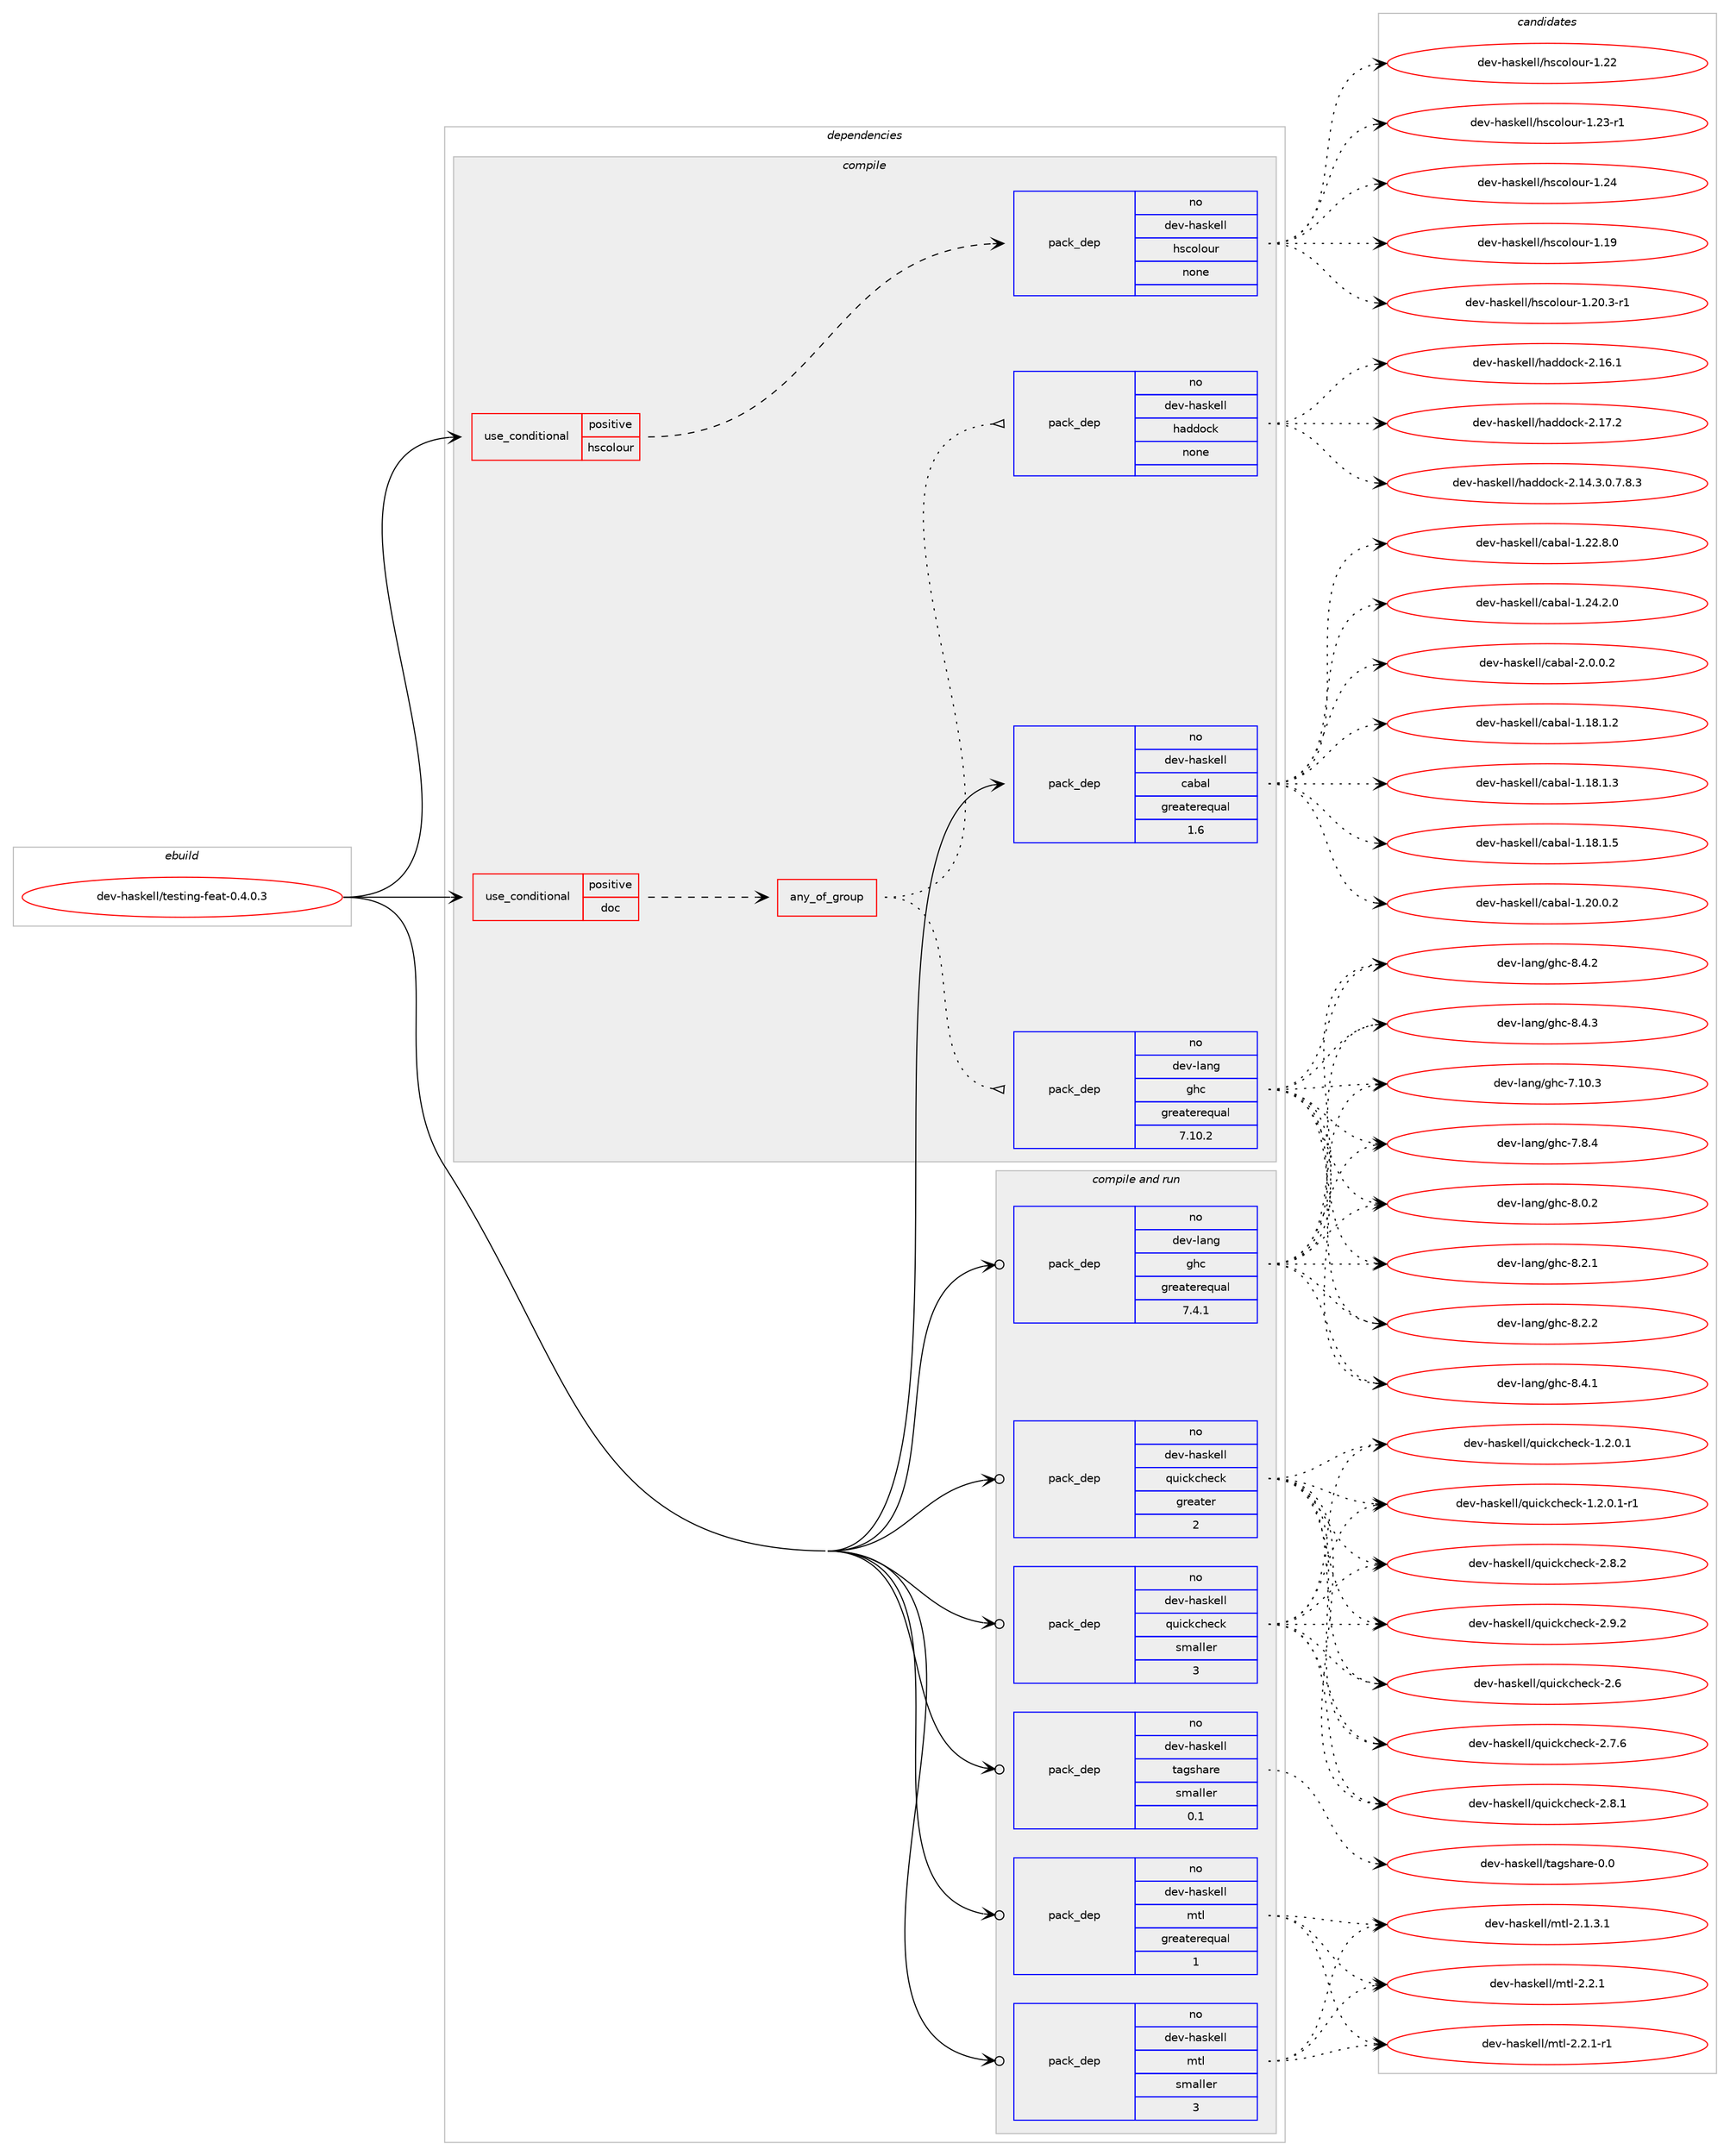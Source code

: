 digraph prolog {

# *************
# Graph options
# *************

newrank=true;
concentrate=true;
compound=true;
graph [rankdir=LR,fontname=Helvetica,fontsize=10,ranksep=1.5];#, ranksep=2.5, nodesep=0.2];
edge  [arrowhead=vee];
node  [fontname=Helvetica,fontsize=10];

# **********
# The ebuild
# **********

subgraph cluster_leftcol {
color=gray;
rank=same;
label=<<i>ebuild</i>>;
id [label="dev-haskell/testing-feat-0.4.0.3", color=red, width=4, href="../dev-haskell/testing-feat-0.4.0.3.svg"];
}

# ****************
# The dependencies
# ****************

subgraph cluster_midcol {
color=gray;
label=<<i>dependencies</i>>;
subgraph cluster_compile {
fillcolor="#eeeeee";
style=filled;
label=<<i>compile</i>>;
subgraph cond361711 {
dependency1345669 [label=<<TABLE BORDER="0" CELLBORDER="1" CELLSPACING="0" CELLPADDING="4"><TR><TD ROWSPAN="3" CELLPADDING="10">use_conditional</TD></TR><TR><TD>positive</TD></TR><TR><TD>doc</TD></TR></TABLE>>, shape=none, color=red];
subgraph any21647 {
dependency1345670 [label=<<TABLE BORDER="0" CELLBORDER="1" CELLSPACING="0" CELLPADDING="4"><TR><TD CELLPADDING="10">any_of_group</TD></TR></TABLE>>, shape=none, color=red];subgraph pack961759 {
dependency1345671 [label=<<TABLE BORDER="0" CELLBORDER="1" CELLSPACING="0" CELLPADDING="4" WIDTH="220"><TR><TD ROWSPAN="6" CELLPADDING="30">pack_dep</TD></TR><TR><TD WIDTH="110">no</TD></TR><TR><TD>dev-haskell</TD></TR><TR><TD>haddock</TD></TR><TR><TD>none</TD></TR><TR><TD></TD></TR></TABLE>>, shape=none, color=blue];
}
dependency1345670:e -> dependency1345671:w [weight=20,style="dotted",arrowhead="oinv"];
subgraph pack961760 {
dependency1345672 [label=<<TABLE BORDER="0" CELLBORDER="1" CELLSPACING="0" CELLPADDING="4" WIDTH="220"><TR><TD ROWSPAN="6" CELLPADDING="30">pack_dep</TD></TR><TR><TD WIDTH="110">no</TD></TR><TR><TD>dev-lang</TD></TR><TR><TD>ghc</TD></TR><TR><TD>greaterequal</TD></TR><TR><TD>7.10.2</TD></TR></TABLE>>, shape=none, color=blue];
}
dependency1345670:e -> dependency1345672:w [weight=20,style="dotted",arrowhead="oinv"];
}
dependency1345669:e -> dependency1345670:w [weight=20,style="dashed",arrowhead="vee"];
}
id:e -> dependency1345669:w [weight=20,style="solid",arrowhead="vee"];
subgraph cond361712 {
dependency1345673 [label=<<TABLE BORDER="0" CELLBORDER="1" CELLSPACING="0" CELLPADDING="4"><TR><TD ROWSPAN="3" CELLPADDING="10">use_conditional</TD></TR><TR><TD>positive</TD></TR><TR><TD>hscolour</TD></TR></TABLE>>, shape=none, color=red];
subgraph pack961761 {
dependency1345674 [label=<<TABLE BORDER="0" CELLBORDER="1" CELLSPACING="0" CELLPADDING="4" WIDTH="220"><TR><TD ROWSPAN="6" CELLPADDING="30">pack_dep</TD></TR><TR><TD WIDTH="110">no</TD></TR><TR><TD>dev-haskell</TD></TR><TR><TD>hscolour</TD></TR><TR><TD>none</TD></TR><TR><TD></TD></TR></TABLE>>, shape=none, color=blue];
}
dependency1345673:e -> dependency1345674:w [weight=20,style="dashed",arrowhead="vee"];
}
id:e -> dependency1345673:w [weight=20,style="solid",arrowhead="vee"];
subgraph pack961762 {
dependency1345675 [label=<<TABLE BORDER="0" CELLBORDER="1" CELLSPACING="0" CELLPADDING="4" WIDTH="220"><TR><TD ROWSPAN="6" CELLPADDING="30">pack_dep</TD></TR><TR><TD WIDTH="110">no</TD></TR><TR><TD>dev-haskell</TD></TR><TR><TD>cabal</TD></TR><TR><TD>greaterequal</TD></TR><TR><TD>1.6</TD></TR></TABLE>>, shape=none, color=blue];
}
id:e -> dependency1345675:w [weight=20,style="solid",arrowhead="vee"];
}
subgraph cluster_compileandrun {
fillcolor="#eeeeee";
style=filled;
label=<<i>compile and run</i>>;
subgraph pack961763 {
dependency1345676 [label=<<TABLE BORDER="0" CELLBORDER="1" CELLSPACING="0" CELLPADDING="4" WIDTH="220"><TR><TD ROWSPAN="6" CELLPADDING="30">pack_dep</TD></TR><TR><TD WIDTH="110">no</TD></TR><TR><TD>dev-haskell</TD></TR><TR><TD>mtl</TD></TR><TR><TD>greaterequal</TD></TR><TR><TD>1</TD></TR></TABLE>>, shape=none, color=blue];
}
id:e -> dependency1345676:w [weight=20,style="solid",arrowhead="odotvee"];
subgraph pack961764 {
dependency1345677 [label=<<TABLE BORDER="0" CELLBORDER="1" CELLSPACING="0" CELLPADDING="4" WIDTH="220"><TR><TD ROWSPAN="6" CELLPADDING="30">pack_dep</TD></TR><TR><TD WIDTH="110">no</TD></TR><TR><TD>dev-haskell</TD></TR><TR><TD>mtl</TD></TR><TR><TD>smaller</TD></TR><TR><TD>3</TD></TR></TABLE>>, shape=none, color=blue];
}
id:e -> dependency1345677:w [weight=20,style="solid",arrowhead="odotvee"];
subgraph pack961765 {
dependency1345678 [label=<<TABLE BORDER="0" CELLBORDER="1" CELLSPACING="0" CELLPADDING="4" WIDTH="220"><TR><TD ROWSPAN="6" CELLPADDING="30">pack_dep</TD></TR><TR><TD WIDTH="110">no</TD></TR><TR><TD>dev-haskell</TD></TR><TR><TD>quickcheck</TD></TR><TR><TD>greater</TD></TR><TR><TD>2</TD></TR></TABLE>>, shape=none, color=blue];
}
id:e -> dependency1345678:w [weight=20,style="solid",arrowhead="odotvee"];
subgraph pack961766 {
dependency1345679 [label=<<TABLE BORDER="0" CELLBORDER="1" CELLSPACING="0" CELLPADDING="4" WIDTH="220"><TR><TD ROWSPAN="6" CELLPADDING="30">pack_dep</TD></TR><TR><TD WIDTH="110">no</TD></TR><TR><TD>dev-haskell</TD></TR><TR><TD>quickcheck</TD></TR><TR><TD>smaller</TD></TR><TR><TD>3</TD></TR></TABLE>>, shape=none, color=blue];
}
id:e -> dependency1345679:w [weight=20,style="solid",arrowhead="odotvee"];
subgraph pack961767 {
dependency1345680 [label=<<TABLE BORDER="0" CELLBORDER="1" CELLSPACING="0" CELLPADDING="4" WIDTH="220"><TR><TD ROWSPAN="6" CELLPADDING="30">pack_dep</TD></TR><TR><TD WIDTH="110">no</TD></TR><TR><TD>dev-haskell</TD></TR><TR><TD>tagshare</TD></TR><TR><TD>smaller</TD></TR><TR><TD>0.1</TD></TR></TABLE>>, shape=none, color=blue];
}
id:e -> dependency1345680:w [weight=20,style="solid",arrowhead="odotvee"];
subgraph pack961768 {
dependency1345681 [label=<<TABLE BORDER="0" CELLBORDER="1" CELLSPACING="0" CELLPADDING="4" WIDTH="220"><TR><TD ROWSPAN="6" CELLPADDING="30">pack_dep</TD></TR><TR><TD WIDTH="110">no</TD></TR><TR><TD>dev-lang</TD></TR><TR><TD>ghc</TD></TR><TR><TD>greaterequal</TD></TR><TR><TD>7.4.1</TD></TR></TABLE>>, shape=none, color=blue];
}
id:e -> dependency1345681:w [weight=20,style="solid",arrowhead="odotvee"];
}
subgraph cluster_run {
fillcolor="#eeeeee";
style=filled;
label=<<i>run</i>>;
}
}

# **************
# The candidates
# **************

subgraph cluster_choices {
rank=same;
color=gray;
label=<<i>candidates</i>>;

subgraph choice961759 {
color=black;
nodesep=1;
choice1001011184510497115107101108108471049710010011199107455046495246514648465546564651 [label="dev-haskell/haddock-2.14.3.0.7.8.3", color=red, width=4,href="../dev-haskell/haddock-2.14.3.0.7.8.3.svg"];
choice100101118451049711510710110810847104971001001119910745504649544649 [label="dev-haskell/haddock-2.16.1", color=red, width=4,href="../dev-haskell/haddock-2.16.1.svg"];
choice100101118451049711510710110810847104971001001119910745504649554650 [label="dev-haskell/haddock-2.17.2", color=red, width=4,href="../dev-haskell/haddock-2.17.2.svg"];
dependency1345671:e -> choice1001011184510497115107101108108471049710010011199107455046495246514648465546564651:w [style=dotted,weight="100"];
dependency1345671:e -> choice100101118451049711510710110810847104971001001119910745504649544649:w [style=dotted,weight="100"];
dependency1345671:e -> choice100101118451049711510710110810847104971001001119910745504649554650:w [style=dotted,weight="100"];
}
subgraph choice961760 {
color=black;
nodesep=1;
choice1001011184510897110103471031049945554649484651 [label="dev-lang/ghc-7.10.3", color=red, width=4,href="../dev-lang/ghc-7.10.3.svg"];
choice10010111845108971101034710310499455546564652 [label="dev-lang/ghc-7.8.4", color=red, width=4,href="../dev-lang/ghc-7.8.4.svg"];
choice10010111845108971101034710310499455646484650 [label="dev-lang/ghc-8.0.2", color=red, width=4,href="../dev-lang/ghc-8.0.2.svg"];
choice10010111845108971101034710310499455646504649 [label="dev-lang/ghc-8.2.1", color=red, width=4,href="../dev-lang/ghc-8.2.1.svg"];
choice10010111845108971101034710310499455646504650 [label="dev-lang/ghc-8.2.2", color=red, width=4,href="../dev-lang/ghc-8.2.2.svg"];
choice10010111845108971101034710310499455646524649 [label="dev-lang/ghc-8.4.1", color=red, width=4,href="../dev-lang/ghc-8.4.1.svg"];
choice10010111845108971101034710310499455646524650 [label="dev-lang/ghc-8.4.2", color=red, width=4,href="../dev-lang/ghc-8.4.2.svg"];
choice10010111845108971101034710310499455646524651 [label="dev-lang/ghc-8.4.3", color=red, width=4,href="../dev-lang/ghc-8.4.3.svg"];
dependency1345672:e -> choice1001011184510897110103471031049945554649484651:w [style=dotted,weight="100"];
dependency1345672:e -> choice10010111845108971101034710310499455546564652:w [style=dotted,weight="100"];
dependency1345672:e -> choice10010111845108971101034710310499455646484650:w [style=dotted,weight="100"];
dependency1345672:e -> choice10010111845108971101034710310499455646504649:w [style=dotted,weight="100"];
dependency1345672:e -> choice10010111845108971101034710310499455646504650:w [style=dotted,weight="100"];
dependency1345672:e -> choice10010111845108971101034710310499455646524649:w [style=dotted,weight="100"];
dependency1345672:e -> choice10010111845108971101034710310499455646524650:w [style=dotted,weight="100"];
dependency1345672:e -> choice10010111845108971101034710310499455646524651:w [style=dotted,weight="100"];
}
subgraph choice961761 {
color=black;
nodesep=1;
choice100101118451049711510710110810847104115991111081111171144549464957 [label="dev-haskell/hscolour-1.19", color=red, width=4,href="../dev-haskell/hscolour-1.19.svg"];
choice10010111845104971151071011081084710411599111108111117114454946504846514511449 [label="dev-haskell/hscolour-1.20.3-r1", color=red, width=4,href="../dev-haskell/hscolour-1.20.3-r1.svg"];
choice100101118451049711510710110810847104115991111081111171144549465050 [label="dev-haskell/hscolour-1.22", color=red, width=4,href="../dev-haskell/hscolour-1.22.svg"];
choice1001011184510497115107101108108471041159911110811111711445494650514511449 [label="dev-haskell/hscolour-1.23-r1", color=red, width=4,href="../dev-haskell/hscolour-1.23-r1.svg"];
choice100101118451049711510710110810847104115991111081111171144549465052 [label="dev-haskell/hscolour-1.24", color=red, width=4,href="../dev-haskell/hscolour-1.24.svg"];
dependency1345674:e -> choice100101118451049711510710110810847104115991111081111171144549464957:w [style=dotted,weight="100"];
dependency1345674:e -> choice10010111845104971151071011081084710411599111108111117114454946504846514511449:w [style=dotted,weight="100"];
dependency1345674:e -> choice100101118451049711510710110810847104115991111081111171144549465050:w [style=dotted,weight="100"];
dependency1345674:e -> choice1001011184510497115107101108108471041159911110811111711445494650514511449:w [style=dotted,weight="100"];
dependency1345674:e -> choice100101118451049711510710110810847104115991111081111171144549465052:w [style=dotted,weight="100"];
}
subgraph choice961762 {
color=black;
nodesep=1;
choice10010111845104971151071011081084799979897108454946495646494650 [label="dev-haskell/cabal-1.18.1.2", color=red, width=4,href="../dev-haskell/cabal-1.18.1.2.svg"];
choice10010111845104971151071011081084799979897108454946495646494651 [label="dev-haskell/cabal-1.18.1.3", color=red, width=4,href="../dev-haskell/cabal-1.18.1.3.svg"];
choice10010111845104971151071011081084799979897108454946495646494653 [label="dev-haskell/cabal-1.18.1.5", color=red, width=4,href="../dev-haskell/cabal-1.18.1.5.svg"];
choice10010111845104971151071011081084799979897108454946504846484650 [label="dev-haskell/cabal-1.20.0.2", color=red, width=4,href="../dev-haskell/cabal-1.20.0.2.svg"];
choice10010111845104971151071011081084799979897108454946505046564648 [label="dev-haskell/cabal-1.22.8.0", color=red, width=4,href="../dev-haskell/cabal-1.22.8.0.svg"];
choice10010111845104971151071011081084799979897108454946505246504648 [label="dev-haskell/cabal-1.24.2.0", color=red, width=4,href="../dev-haskell/cabal-1.24.2.0.svg"];
choice100101118451049711510710110810847999798971084550464846484650 [label="dev-haskell/cabal-2.0.0.2", color=red, width=4,href="../dev-haskell/cabal-2.0.0.2.svg"];
dependency1345675:e -> choice10010111845104971151071011081084799979897108454946495646494650:w [style=dotted,weight="100"];
dependency1345675:e -> choice10010111845104971151071011081084799979897108454946495646494651:w [style=dotted,weight="100"];
dependency1345675:e -> choice10010111845104971151071011081084799979897108454946495646494653:w [style=dotted,weight="100"];
dependency1345675:e -> choice10010111845104971151071011081084799979897108454946504846484650:w [style=dotted,weight="100"];
dependency1345675:e -> choice10010111845104971151071011081084799979897108454946505046564648:w [style=dotted,weight="100"];
dependency1345675:e -> choice10010111845104971151071011081084799979897108454946505246504648:w [style=dotted,weight="100"];
dependency1345675:e -> choice100101118451049711510710110810847999798971084550464846484650:w [style=dotted,weight="100"];
}
subgraph choice961763 {
color=black;
nodesep=1;
choice1001011184510497115107101108108471091161084550464946514649 [label="dev-haskell/mtl-2.1.3.1", color=red, width=4,href="../dev-haskell/mtl-2.1.3.1.svg"];
choice100101118451049711510710110810847109116108455046504649 [label="dev-haskell/mtl-2.2.1", color=red, width=4,href="../dev-haskell/mtl-2.2.1.svg"];
choice1001011184510497115107101108108471091161084550465046494511449 [label="dev-haskell/mtl-2.2.1-r1", color=red, width=4,href="../dev-haskell/mtl-2.2.1-r1.svg"];
dependency1345676:e -> choice1001011184510497115107101108108471091161084550464946514649:w [style=dotted,weight="100"];
dependency1345676:e -> choice100101118451049711510710110810847109116108455046504649:w [style=dotted,weight="100"];
dependency1345676:e -> choice1001011184510497115107101108108471091161084550465046494511449:w [style=dotted,weight="100"];
}
subgraph choice961764 {
color=black;
nodesep=1;
choice1001011184510497115107101108108471091161084550464946514649 [label="dev-haskell/mtl-2.1.3.1", color=red, width=4,href="../dev-haskell/mtl-2.1.3.1.svg"];
choice100101118451049711510710110810847109116108455046504649 [label="dev-haskell/mtl-2.2.1", color=red, width=4,href="../dev-haskell/mtl-2.2.1.svg"];
choice1001011184510497115107101108108471091161084550465046494511449 [label="dev-haskell/mtl-2.2.1-r1", color=red, width=4,href="../dev-haskell/mtl-2.2.1-r1.svg"];
dependency1345677:e -> choice1001011184510497115107101108108471091161084550464946514649:w [style=dotted,weight="100"];
dependency1345677:e -> choice100101118451049711510710110810847109116108455046504649:w [style=dotted,weight="100"];
dependency1345677:e -> choice1001011184510497115107101108108471091161084550465046494511449:w [style=dotted,weight="100"];
}
subgraph choice961765 {
color=black;
nodesep=1;
choice1001011184510497115107101108108471131171059910799104101991074549465046484649 [label="dev-haskell/quickcheck-1.2.0.1", color=red, width=4,href="../dev-haskell/quickcheck-1.2.0.1.svg"];
choice10010111845104971151071011081084711311710599107991041019910745494650464846494511449 [label="dev-haskell/quickcheck-1.2.0.1-r1", color=red, width=4,href="../dev-haskell/quickcheck-1.2.0.1-r1.svg"];
choice10010111845104971151071011081084711311710599107991041019910745504654 [label="dev-haskell/quickcheck-2.6", color=red, width=4,href="../dev-haskell/quickcheck-2.6.svg"];
choice100101118451049711510710110810847113117105991079910410199107455046554654 [label="dev-haskell/quickcheck-2.7.6", color=red, width=4,href="../dev-haskell/quickcheck-2.7.6.svg"];
choice100101118451049711510710110810847113117105991079910410199107455046564649 [label="dev-haskell/quickcheck-2.8.1", color=red, width=4,href="../dev-haskell/quickcheck-2.8.1.svg"];
choice100101118451049711510710110810847113117105991079910410199107455046564650 [label="dev-haskell/quickcheck-2.8.2", color=red, width=4,href="../dev-haskell/quickcheck-2.8.2.svg"];
choice100101118451049711510710110810847113117105991079910410199107455046574650 [label="dev-haskell/quickcheck-2.9.2", color=red, width=4,href="../dev-haskell/quickcheck-2.9.2.svg"];
dependency1345678:e -> choice1001011184510497115107101108108471131171059910799104101991074549465046484649:w [style=dotted,weight="100"];
dependency1345678:e -> choice10010111845104971151071011081084711311710599107991041019910745494650464846494511449:w [style=dotted,weight="100"];
dependency1345678:e -> choice10010111845104971151071011081084711311710599107991041019910745504654:w [style=dotted,weight="100"];
dependency1345678:e -> choice100101118451049711510710110810847113117105991079910410199107455046554654:w [style=dotted,weight="100"];
dependency1345678:e -> choice100101118451049711510710110810847113117105991079910410199107455046564649:w [style=dotted,weight="100"];
dependency1345678:e -> choice100101118451049711510710110810847113117105991079910410199107455046564650:w [style=dotted,weight="100"];
dependency1345678:e -> choice100101118451049711510710110810847113117105991079910410199107455046574650:w [style=dotted,weight="100"];
}
subgraph choice961766 {
color=black;
nodesep=1;
choice1001011184510497115107101108108471131171059910799104101991074549465046484649 [label="dev-haskell/quickcheck-1.2.0.1", color=red, width=4,href="../dev-haskell/quickcheck-1.2.0.1.svg"];
choice10010111845104971151071011081084711311710599107991041019910745494650464846494511449 [label="dev-haskell/quickcheck-1.2.0.1-r1", color=red, width=4,href="../dev-haskell/quickcheck-1.2.0.1-r1.svg"];
choice10010111845104971151071011081084711311710599107991041019910745504654 [label="dev-haskell/quickcheck-2.6", color=red, width=4,href="../dev-haskell/quickcheck-2.6.svg"];
choice100101118451049711510710110810847113117105991079910410199107455046554654 [label="dev-haskell/quickcheck-2.7.6", color=red, width=4,href="../dev-haskell/quickcheck-2.7.6.svg"];
choice100101118451049711510710110810847113117105991079910410199107455046564649 [label="dev-haskell/quickcheck-2.8.1", color=red, width=4,href="../dev-haskell/quickcheck-2.8.1.svg"];
choice100101118451049711510710110810847113117105991079910410199107455046564650 [label="dev-haskell/quickcheck-2.8.2", color=red, width=4,href="../dev-haskell/quickcheck-2.8.2.svg"];
choice100101118451049711510710110810847113117105991079910410199107455046574650 [label="dev-haskell/quickcheck-2.9.2", color=red, width=4,href="../dev-haskell/quickcheck-2.9.2.svg"];
dependency1345679:e -> choice1001011184510497115107101108108471131171059910799104101991074549465046484649:w [style=dotted,weight="100"];
dependency1345679:e -> choice10010111845104971151071011081084711311710599107991041019910745494650464846494511449:w [style=dotted,weight="100"];
dependency1345679:e -> choice10010111845104971151071011081084711311710599107991041019910745504654:w [style=dotted,weight="100"];
dependency1345679:e -> choice100101118451049711510710110810847113117105991079910410199107455046554654:w [style=dotted,weight="100"];
dependency1345679:e -> choice100101118451049711510710110810847113117105991079910410199107455046564649:w [style=dotted,weight="100"];
dependency1345679:e -> choice100101118451049711510710110810847113117105991079910410199107455046564650:w [style=dotted,weight="100"];
dependency1345679:e -> choice100101118451049711510710110810847113117105991079910410199107455046574650:w [style=dotted,weight="100"];
}
subgraph choice961767 {
color=black;
nodesep=1;
choice100101118451049711510710110810847116971031151049711410145484648 [label="dev-haskell/tagshare-0.0", color=red, width=4,href="../dev-haskell/tagshare-0.0.svg"];
dependency1345680:e -> choice100101118451049711510710110810847116971031151049711410145484648:w [style=dotted,weight="100"];
}
subgraph choice961768 {
color=black;
nodesep=1;
choice1001011184510897110103471031049945554649484651 [label="dev-lang/ghc-7.10.3", color=red, width=4,href="../dev-lang/ghc-7.10.3.svg"];
choice10010111845108971101034710310499455546564652 [label="dev-lang/ghc-7.8.4", color=red, width=4,href="../dev-lang/ghc-7.8.4.svg"];
choice10010111845108971101034710310499455646484650 [label="dev-lang/ghc-8.0.2", color=red, width=4,href="../dev-lang/ghc-8.0.2.svg"];
choice10010111845108971101034710310499455646504649 [label="dev-lang/ghc-8.2.1", color=red, width=4,href="../dev-lang/ghc-8.2.1.svg"];
choice10010111845108971101034710310499455646504650 [label="dev-lang/ghc-8.2.2", color=red, width=4,href="../dev-lang/ghc-8.2.2.svg"];
choice10010111845108971101034710310499455646524649 [label="dev-lang/ghc-8.4.1", color=red, width=4,href="../dev-lang/ghc-8.4.1.svg"];
choice10010111845108971101034710310499455646524650 [label="dev-lang/ghc-8.4.2", color=red, width=4,href="../dev-lang/ghc-8.4.2.svg"];
choice10010111845108971101034710310499455646524651 [label="dev-lang/ghc-8.4.3", color=red, width=4,href="../dev-lang/ghc-8.4.3.svg"];
dependency1345681:e -> choice1001011184510897110103471031049945554649484651:w [style=dotted,weight="100"];
dependency1345681:e -> choice10010111845108971101034710310499455546564652:w [style=dotted,weight="100"];
dependency1345681:e -> choice10010111845108971101034710310499455646484650:w [style=dotted,weight="100"];
dependency1345681:e -> choice10010111845108971101034710310499455646504649:w [style=dotted,weight="100"];
dependency1345681:e -> choice10010111845108971101034710310499455646504650:w [style=dotted,weight="100"];
dependency1345681:e -> choice10010111845108971101034710310499455646524649:w [style=dotted,weight="100"];
dependency1345681:e -> choice10010111845108971101034710310499455646524650:w [style=dotted,weight="100"];
dependency1345681:e -> choice10010111845108971101034710310499455646524651:w [style=dotted,weight="100"];
}
}

}
